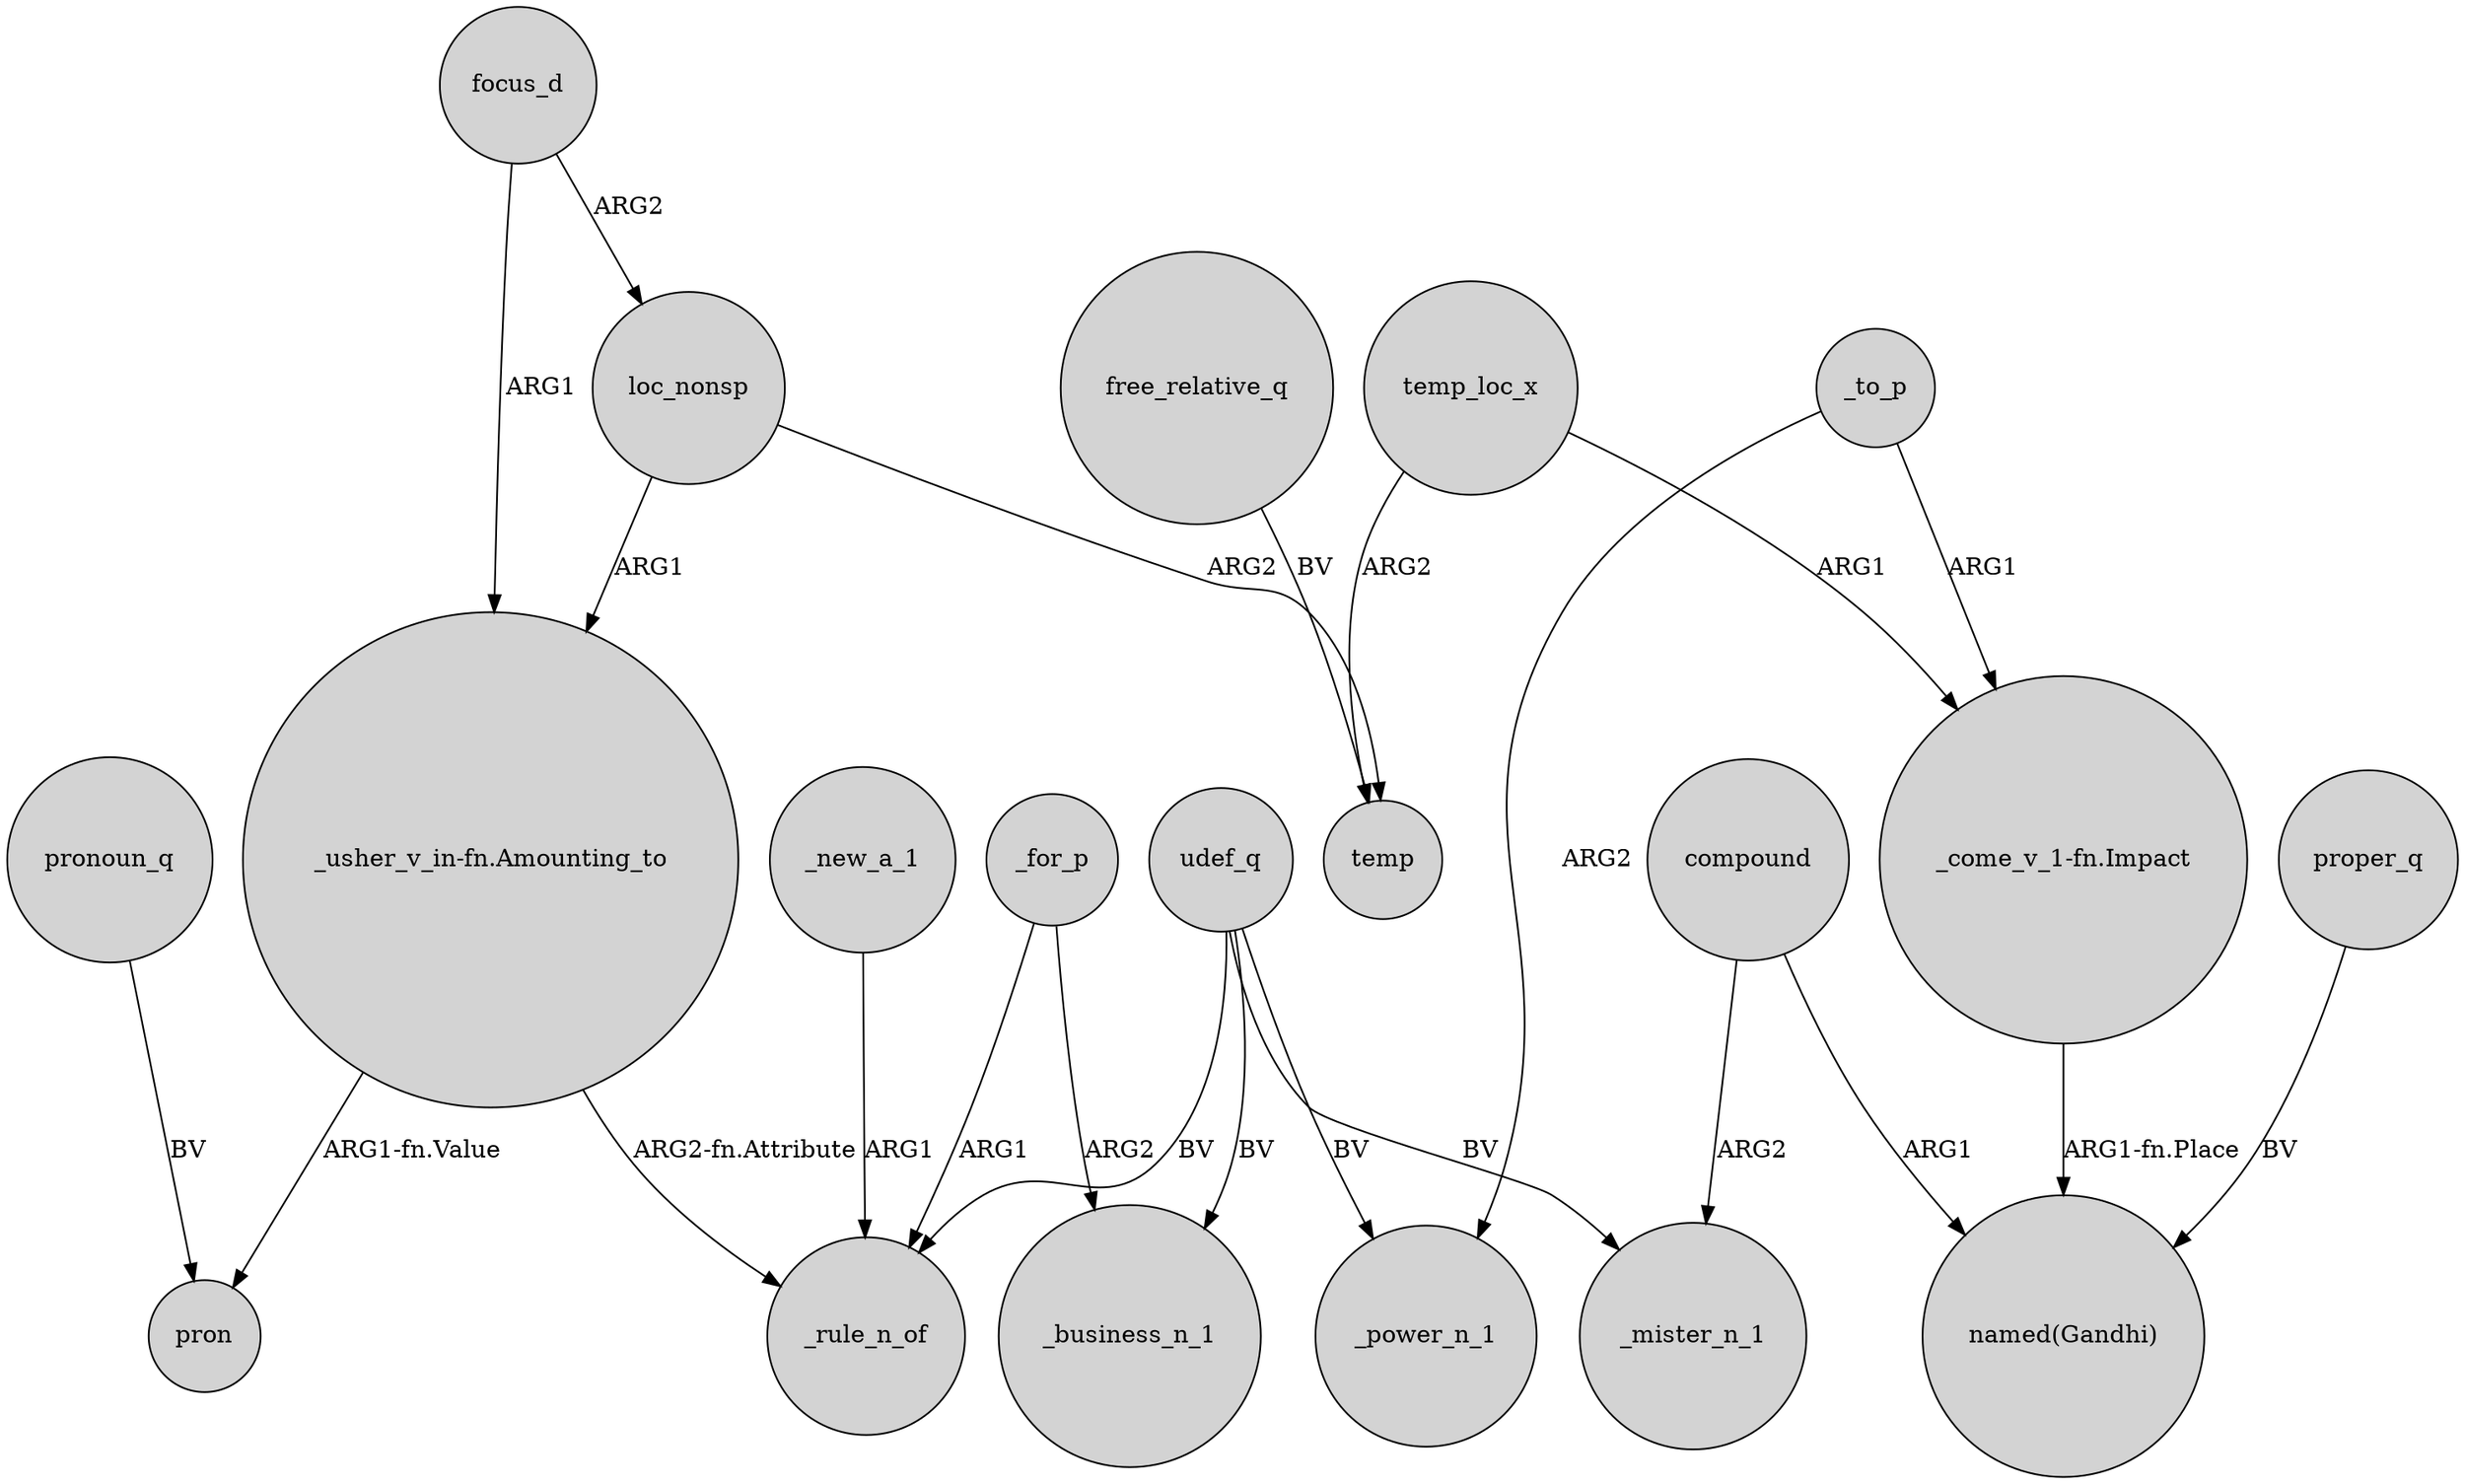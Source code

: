 digraph {
	node [shape=circle style=filled]
	_new_a_1 -> _rule_n_of [label=ARG1]
	compound -> _mister_n_1 [label=ARG2]
	_for_p -> _business_n_1 [label=ARG2]
	focus_d -> "_usher_v_in-fn.Amounting_to" [label=ARG1]
	temp_loc_x -> "_come_v_1-fn.Impact" [label=ARG1]
	temp_loc_x -> temp [label=ARG2]
	"_usher_v_in-fn.Amounting_to" -> _rule_n_of [label="ARG2-fn.Attribute"]
	loc_nonsp -> "_usher_v_in-fn.Amounting_to" [label=ARG1]
	focus_d -> loc_nonsp [label=ARG2]
	udef_q -> _mister_n_1 [label=BV]
	udef_q -> _business_n_1 [label=BV]
	_for_p -> _rule_n_of [label=ARG1]
	loc_nonsp -> temp [label=ARG2]
	pronoun_q -> pron [label=BV]
	udef_q -> _rule_n_of [label=BV]
	_to_p -> "_come_v_1-fn.Impact" [label=ARG1]
	compound -> "named(Gandhi)" [label=ARG1]
	free_relative_q -> temp [label=BV]
	"_usher_v_in-fn.Amounting_to" -> pron [label="ARG1-fn.Value"]
	"_come_v_1-fn.Impact" -> "named(Gandhi)" [label="ARG1-fn.Place"]
	proper_q -> "named(Gandhi)" [label=BV]
	udef_q -> _power_n_1 [label=BV]
	_to_p -> _power_n_1 [label=ARG2]
}
